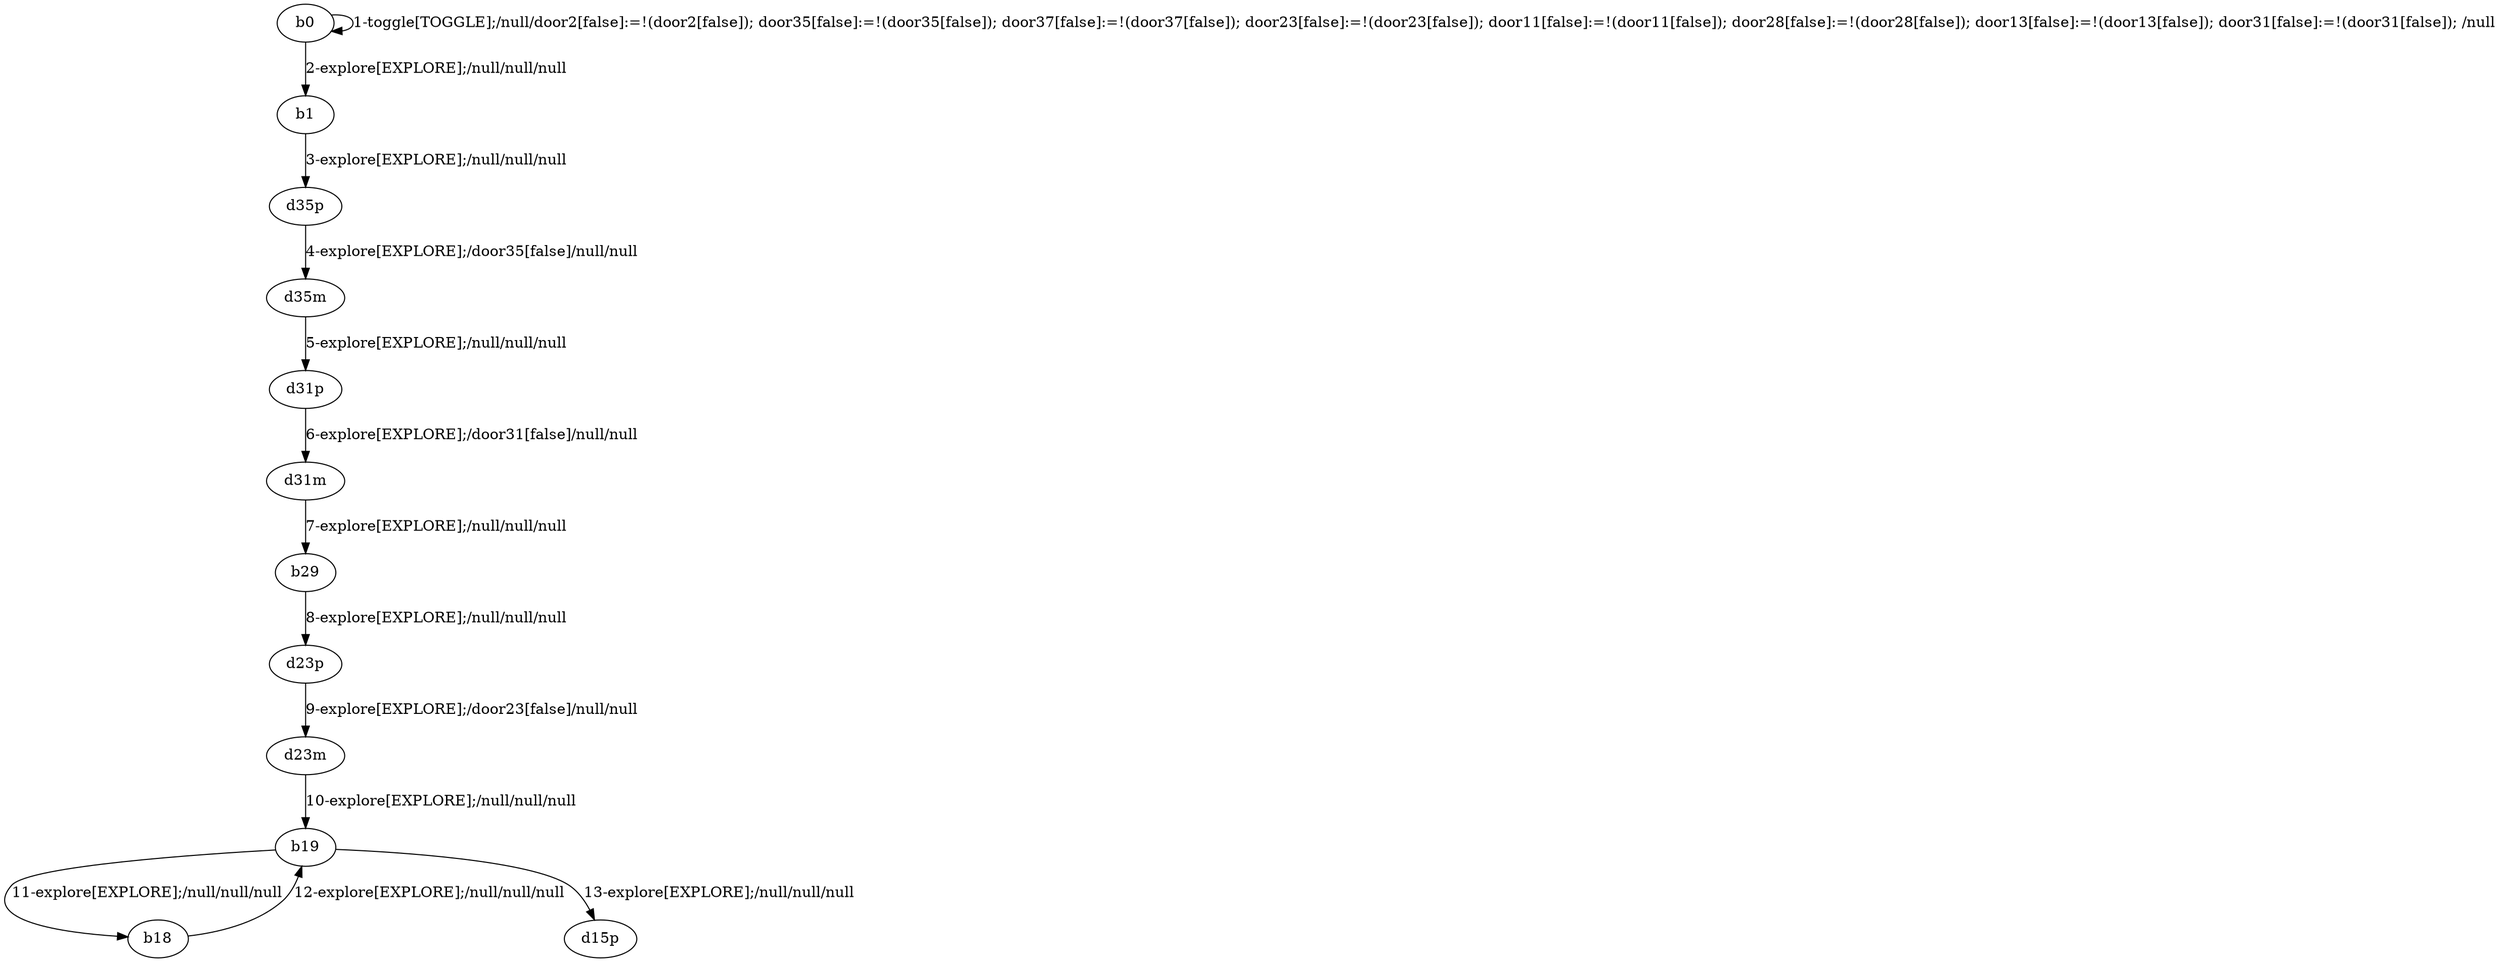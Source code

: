 # Total number of goals covered by this test: 2
# b18 --> b19
# b19 --> b18

digraph g {
"b0" -> "b0" [label = "1-toggle[TOGGLE];/null/door2[false]:=!(door2[false]); door35[false]:=!(door35[false]); door37[false]:=!(door37[false]); door23[false]:=!(door23[false]); door11[false]:=!(door11[false]); door28[false]:=!(door28[false]); door13[false]:=!(door13[false]); door31[false]:=!(door31[false]); /null"];
"b0" -> "b1" [label = "2-explore[EXPLORE];/null/null/null"];
"b1" -> "d35p" [label = "3-explore[EXPLORE];/null/null/null"];
"d35p" -> "d35m" [label = "4-explore[EXPLORE];/door35[false]/null/null"];
"d35m" -> "d31p" [label = "5-explore[EXPLORE];/null/null/null"];
"d31p" -> "d31m" [label = "6-explore[EXPLORE];/door31[false]/null/null"];
"d31m" -> "b29" [label = "7-explore[EXPLORE];/null/null/null"];
"b29" -> "d23p" [label = "8-explore[EXPLORE];/null/null/null"];
"d23p" -> "d23m" [label = "9-explore[EXPLORE];/door23[false]/null/null"];
"d23m" -> "b19" [label = "10-explore[EXPLORE];/null/null/null"];
"b19" -> "b18" [label = "11-explore[EXPLORE];/null/null/null"];
"b18" -> "b19" [label = "12-explore[EXPLORE];/null/null/null"];
"b19" -> "d15p" [label = "13-explore[EXPLORE];/null/null/null"];
}